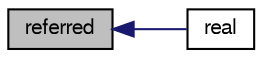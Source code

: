 digraph "referred"
{
  bgcolor="transparent";
  edge [fontname="FreeSans",fontsize="10",labelfontname="FreeSans",labelfontsize="10"];
  node [fontname="FreeSans",fontsize="10",shape=record];
  rankdir="LR";
  Node82 [label="referred",height=0.2,width=0.4,color="black", fillcolor="grey75", style="filled", fontcolor="black"];
  Node82 -> Node83 [dir="back",color="midnightblue",fontsize="10",style="solid",fontname="FreeSans"];
  Node83 [label="real",height=0.2,width=0.4,color="black",URL="$a31474.html#afbf10cc7df62643c47a820a9b41546bb",tooltip="Is this a \"real\" point on this processor, i.e. is internal or part. "];
}
